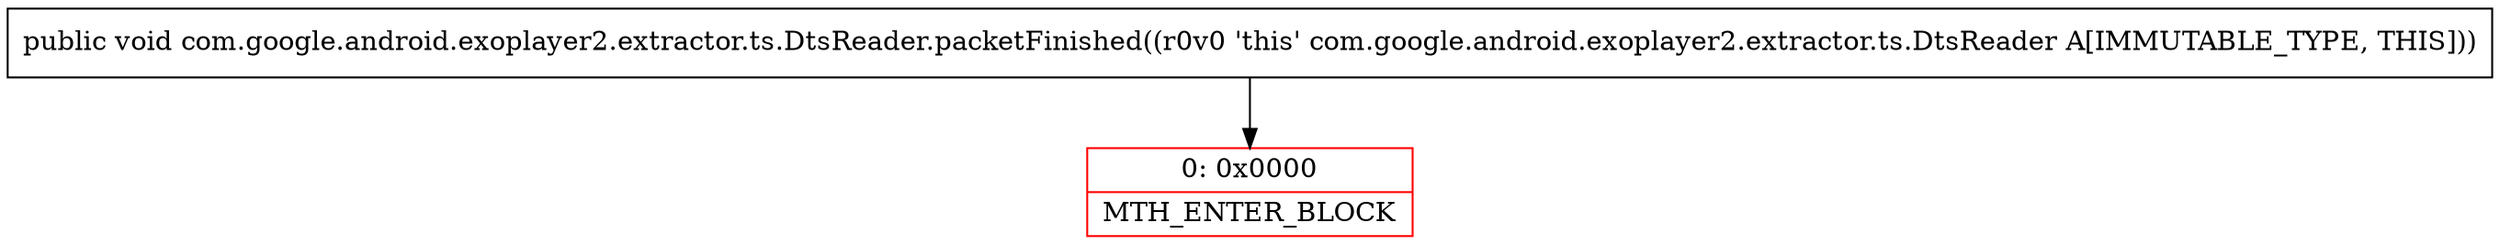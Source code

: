 digraph "CFG forcom.google.android.exoplayer2.extractor.ts.DtsReader.packetFinished()V" {
subgraph cluster_Region_1862160650 {
label = "R(0)";
node [shape=record,color=blue];
}
Node_0 [shape=record,color=red,label="{0\:\ 0x0000|MTH_ENTER_BLOCK\l}"];
MethodNode[shape=record,label="{public void com.google.android.exoplayer2.extractor.ts.DtsReader.packetFinished((r0v0 'this' com.google.android.exoplayer2.extractor.ts.DtsReader A[IMMUTABLE_TYPE, THIS])) }"];
MethodNode -> Node_0;
}

